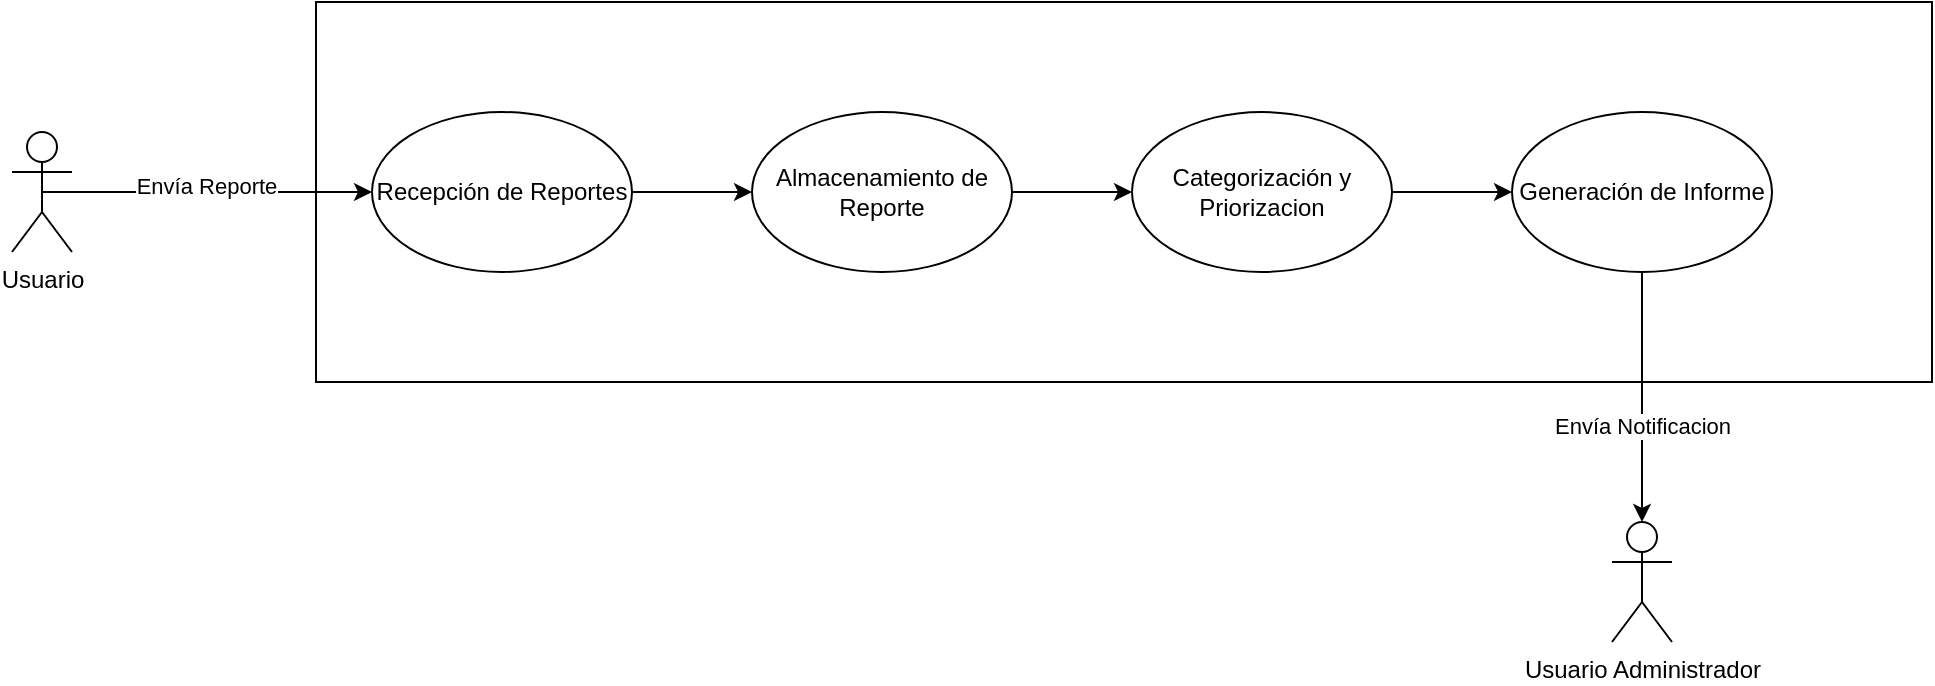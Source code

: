 <mxfile version="24.7.12">
  <diagram name="Página-1" id="qIUm-NXkEGmmr5HEpveH">
    <mxGraphModel grid="1" page="1" gridSize="10" guides="1" tooltips="1" connect="1" arrows="1" fold="1" pageScale="1" pageWidth="827" pageHeight="1169" math="0" shadow="0">
      <root>
        <mxCell id="0" />
        <mxCell id="1" parent="0" />
        <mxCell id="wsyl__wpP291152e83Fh-2" value="&lt;div&gt;&lt;br&gt;&lt;/div&gt;" style="rounded=0;whiteSpace=wrap;html=1;" vertex="1" parent="1">
          <mxGeometry x="202" y="160" width="808" height="190" as="geometry" />
        </mxCell>
        <mxCell id="q9j19tzaKl72bDsI_SK5-7" style="edgeStyle=orthogonalEdgeStyle;rounded=0;orthogonalLoop=1;jettySize=auto;html=1;exitX=0.5;exitY=0.5;exitDx=0;exitDy=0;exitPerimeter=0;entryX=0;entryY=0.5;entryDx=0;entryDy=0;" edge="1" parent="1" source="wsyl__wpP291152e83Fh-1" target="q9j19tzaKl72bDsI_SK5-1">
          <mxGeometry relative="1" as="geometry" />
        </mxCell>
        <mxCell id="nx8Yrjn666Zd9FFJtWJr-1" value="Envía Reporte" style="edgeLabel;html=1;align=center;verticalAlign=middle;resizable=0;points=[];" connectable="0" vertex="1" parent="q9j19tzaKl72bDsI_SK5-7">
          <mxGeometry x="-0.009" y="3" relative="1" as="geometry">
            <mxPoint as="offset" />
          </mxGeometry>
        </mxCell>
        <mxCell id="wsyl__wpP291152e83Fh-1" value="Usuario" style="shape=umlActor;verticalLabelPosition=bottom;verticalAlign=top;html=1;outlineConnect=0;" vertex="1" parent="1">
          <mxGeometry x="50" y="225" width="30" height="60" as="geometry" />
        </mxCell>
        <mxCell id="q9j19tzaKl72bDsI_SK5-5" style="edgeStyle=orthogonalEdgeStyle;rounded=0;orthogonalLoop=1;jettySize=auto;html=1;" edge="1" parent="1" source="q9j19tzaKl72bDsI_SK5-1" target="q9j19tzaKl72bDsI_SK5-2">
          <mxGeometry relative="1" as="geometry" />
        </mxCell>
        <mxCell id="q9j19tzaKl72bDsI_SK5-1" value="Recepción de Reportes" style="ellipse;whiteSpace=wrap;html=1;" vertex="1" parent="1">
          <mxGeometry x="230" y="215" width="130" height="80" as="geometry" />
        </mxCell>
        <mxCell id="nx8Yrjn666Zd9FFJtWJr-6" style="edgeStyle=orthogonalEdgeStyle;rounded=0;orthogonalLoop=1;jettySize=auto;html=1;entryX=0;entryY=0.5;entryDx=0;entryDy=0;" edge="1" parent="1" source="q9j19tzaKl72bDsI_SK5-2" target="nx8Yrjn666Zd9FFJtWJr-2">
          <mxGeometry relative="1" as="geometry" />
        </mxCell>
        <mxCell id="q9j19tzaKl72bDsI_SK5-2" value="Almacenamiento de Reporte" style="ellipse;whiteSpace=wrap;html=1;" vertex="1" parent="1">
          <mxGeometry x="420" y="215" width="130" height="80" as="geometry" />
        </mxCell>
        <mxCell id="nx8Yrjn666Zd9FFJtWJr-7" style="edgeStyle=orthogonalEdgeStyle;rounded=0;orthogonalLoop=1;jettySize=auto;html=1;entryX=0;entryY=0.5;entryDx=0;entryDy=0;" edge="1" parent="1" source="nx8Yrjn666Zd9FFJtWJr-2" target="nx8Yrjn666Zd9FFJtWJr-3">
          <mxGeometry relative="1" as="geometry" />
        </mxCell>
        <mxCell id="nx8Yrjn666Zd9FFJtWJr-2" value="Categorización y Priorizacion" style="ellipse;whiteSpace=wrap;html=1;" vertex="1" parent="1">
          <mxGeometry x="610" y="215" width="130" height="80" as="geometry" />
        </mxCell>
        <mxCell id="nx8Yrjn666Zd9FFJtWJr-3" value="Generación de Informe" style="ellipse;whiteSpace=wrap;html=1;" vertex="1" parent="1">
          <mxGeometry x="800" y="215" width="130" height="80" as="geometry" />
        </mxCell>
        <mxCell id="nx8Yrjn666Zd9FFJtWJr-4" value="Usuario Administrador" style="shape=umlActor;verticalLabelPosition=bottom;verticalAlign=top;html=1;outlineConnect=0;" vertex="1" parent="1">
          <mxGeometry x="850" y="420" width="30" height="60" as="geometry" />
        </mxCell>
        <mxCell id="nx8Yrjn666Zd9FFJtWJr-5" style="edgeStyle=orthogonalEdgeStyle;rounded=0;orthogonalLoop=1;jettySize=auto;html=1;entryX=0.5;entryY=0;entryDx=0;entryDy=0;entryPerimeter=0;" edge="1" parent="1" source="nx8Yrjn666Zd9FFJtWJr-3" target="nx8Yrjn666Zd9FFJtWJr-4">
          <mxGeometry relative="1" as="geometry" />
        </mxCell>
        <mxCell id="nx8Yrjn666Zd9FFJtWJr-8" value="Envía Notificacion" style="edgeLabel;html=1;align=center;verticalAlign=middle;resizable=0;points=[];" connectable="0" vertex="1" parent="nx8Yrjn666Zd9FFJtWJr-5">
          <mxGeometry x="0.232" relative="1" as="geometry">
            <mxPoint as="offset" />
          </mxGeometry>
        </mxCell>
      </root>
    </mxGraphModel>
  </diagram>
</mxfile>
